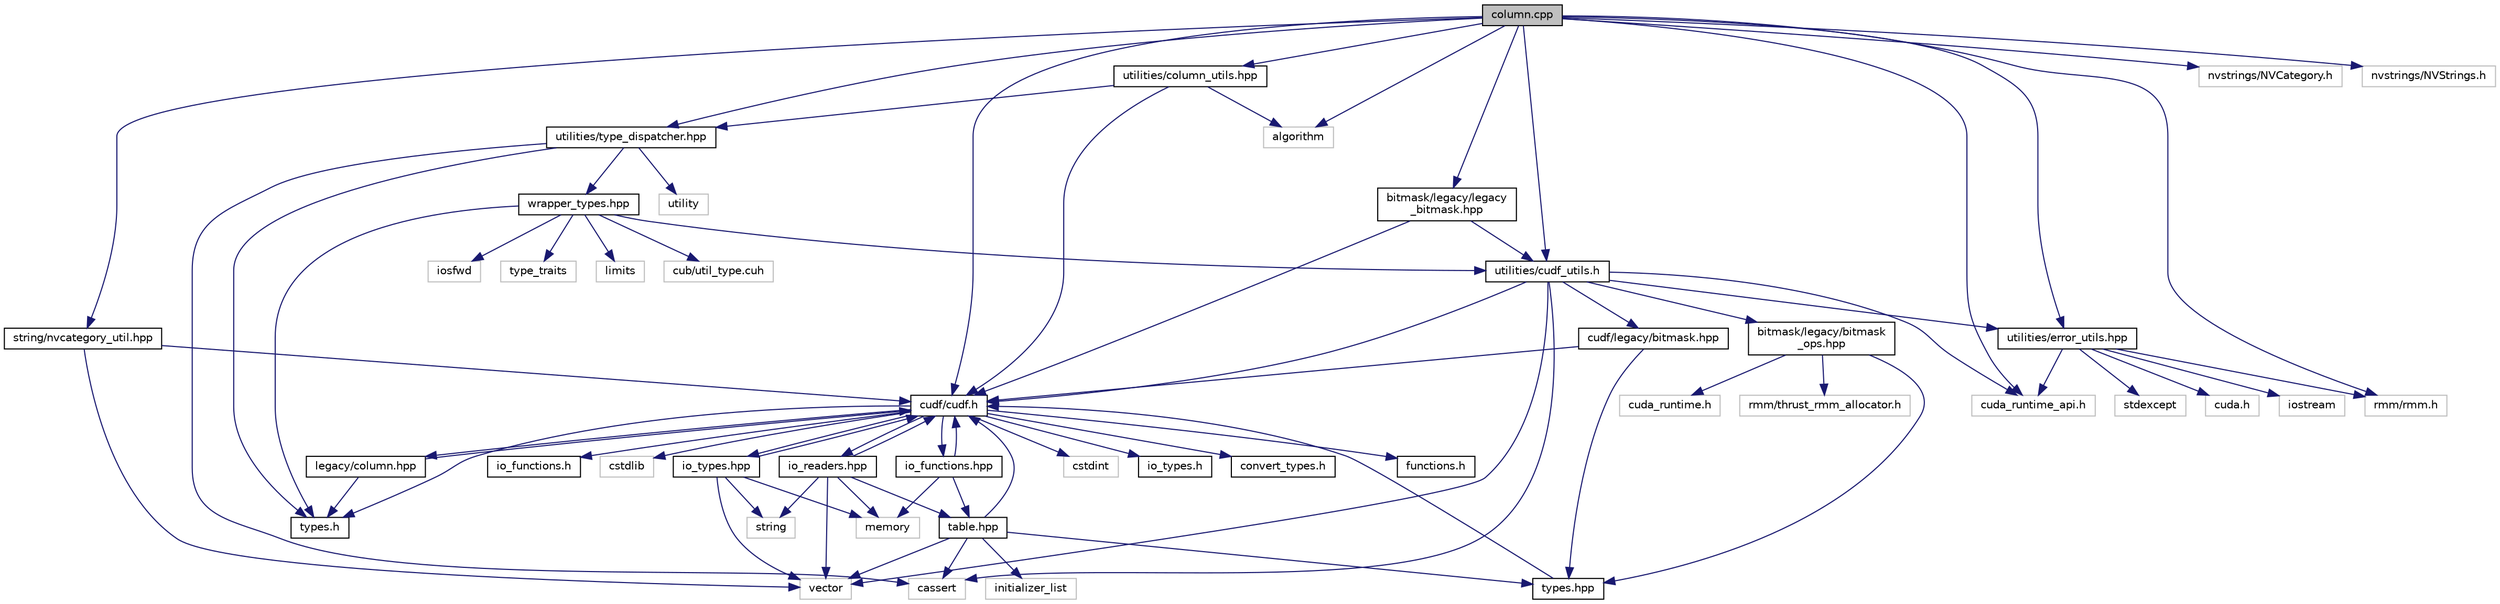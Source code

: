 digraph "column.cpp"
{
  edge [fontname="Helvetica",fontsize="10",labelfontname="Helvetica",labelfontsize="10"];
  node [fontname="Helvetica",fontsize="10",shape=record];
  Node0 [label="column.cpp",height=0.2,width=0.4,color="black", fillcolor="grey75", style="filled", fontcolor="black"];
  Node0 -> Node1 [color="midnightblue",fontsize="10",style="solid",fontname="Helvetica"];
  Node1 [label="cudf/cudf.h",height=0.2,width=0.4,color="black", fillcolor="white", style="filled",URL="$cudf_8h_source.html"];
  Node1 -> Node2 [color="midnightblue",fontsize="10",style="solid",fontname="Helvetica"];
  Node2 [label="cstdlib",height=0.2,width=0.4,color="grey75", fillcolor="white", style="filled"];
  Node1 -> Node3 [color="midnightblue",fontsize="10",style="solid",fontname="Helvetica"];
  Node3 [label="cstdint",height=0.2,width=0.4,color="grey75", fillcolor="white", style="filled"];
  Node1 -> Node4 [color="midnightblue",fontsize="10",style="solid",fontname="Helvetica"];
  Node4 [label="types.h",height=0.2,width=0.4,color="black", fillcolor="white", style="filled",URL="$types_8h_source.html"];
  Node1 -> Node5 [color="midnightblue",fontsize="10",style="solid",fontname="Helvetica"];
  Node5 [label="io_types.h",height=0.2,width=0.4,color="black", fillcolor="white", style="filled",URL="$io__types_8h_source.html"];
  Node1 -> Node6 [color="midnightblue",fontsize="10",style="solid",fontname="Helvetica"];
  Node6 [label="convert_types.h",height=0.2,width=0.4,color="black", fillcolor="white", style="filled",URL="$convert__types_8h_source.html"];
  Node1 -> Node7 [color="midnightblue",fontsize="10",style="solid",fontname="Helvetica"];
  Node7 [label="io_types.hpp",height=0.2,width=0.4,color="black", fillcolor="white", style="filled",URL="$io__types_8hpp_source.html"];
  Node7 -> Node8 [color="midnightblue",fontsize="10",style="solid",fontname="Helvetica"];
  Node8 [label="string",height=0.2,width=0.4,color="grey75", fillcolor="white", style="filled"];
  Node7 -> Node9 [color="midnightblue",fontsize="10",style="solid",fontname="Helvetica"];
  Node9 [label="vector",height=0.2,width=0.4,color="grey75", fillcolor="white", style="filled"];
  Node7 -> Node10 [color="midnightblue",fontsize="10",style="solid",fontname="Helvetica"];
  Node10 [label="memory",height=0.2,width=0.4,color="grey75", fillcolor="white", style="filled"];
  Node7 -> Node1 [color="midnightblue",fontsize="10",style="solid",fontname="Helvetica"];
  Node1 -> Node11 [color="midnightblue",fontsize="10",style="solid",fontname="Helvetica"];
  Node11 [label="io_functions.hpp",height=0.2,width=0.4,color="black", fillcolor="white", style="filled",URL="$io__functions_8hpp_source.html"];
  Node11 -> Node1 [color="midnightblue",fontsize="10",style="solid",fontname="Helvetica"];
  Node11 -> Node12 [color="midnightblue",fontsize="10",style="solid",fontname="Helvetica"];
  Node12 [label="table.hpp",height=0.2,width=0.4,color="black", fillcolor="white", style="filled",URL="$table_8hpp_source.html"];
  Node12 -> Node1 [color="midnightblue",fontsize="10",style="solid",fontname="Helvetica"];
  Node12 -> Node13 [color="midnightblue",fontsize="10",style="solid",fontname="Helvetica"];
  Node13 [label="types.hpp",height=0.2,width=0.4,color="black", fillcolor="white", style="filled",URL="$types_8hpp.html",tooltip="Type declarations for libcudf. "];
  Node13 -> Node1 [color="midnightblue",fontsize="10",style="solid",fontname="Helvetica"];
  Node12 -> Node14 [color="midnightblue",fontsize="10",style="solid",fontname="Helvetica"];
  Node14 [label="cassert",height=0.2,width=0.4,color="grey75", fillcolor="white", style="filled"];
  Node12 -> Node15 [color="midnightblue",fontsize="10",style="solid",fontname="Helvetica"];
  Node15 [label="initializer_list",height=0.2,width=0.4,color="grey75", fillcolor="white", style="filled"];
  Node12 -> Node9 [color="midnightblue",fontsize="10",style="solid",fontname="Helvetica"];
  Node11 -> Node10 [color="midnightblue",fontsize="10",style="solid",fontname="Helvetica"];
  Node1 -> Node16 [color="midnightblue",fontsize="10",style="solid",fontname="Helvetica"];
  Node16 [label="io_readers.hpp",height=0.2,width=0.4,color="black", fillcolor="white", style="filled",URL="$io__readers_8hpp_source.html"];
  Node16 -> Node8 [color="midnightblue",fontsize="10",style="solid",fontname="Helvetica"];
  Node16 -> Node9 [color="midnightblue",fontsize="10",style="solid",fontname="Helvetica"];
  Node16 -> Node10 [color="midnightblue",fontsize="10",style="solid",fontname="Helvetica"];
  Node16 -> Node1 [color="midnightblue",fontsize="10",style="solid",fontname="Helvetica"];
  Node16 -> Node12 [color="midnightblue",fontsize="10",style="solid",fontname="Helvetica"];
  Node1 -> Node17 [color="midnightblue",fontsize="10",style="solid",fontname="Helvetica"];
  Node17 [label="legacy/column.hpp",height=0.2,width=0.4,color="black", fillcolor="white", style="filled",URL="$column_8hpp_source.html"];
  Node17 -> Node1 [color="midnightblue",fontsize="10",style="solid",fontname="Helvetica"];
  Node17 -> Node4 [color="midnightblue",fontsize="10",style="solid",fontname="Helvetica"];
  Node1 -> Node18 [color="midnightblue",fontsize="10",style="solid",fontname="Helvetica"];
  Node18 [label="functions.h",height=0.2,width=0.4,color="black", fillcolor="white", style="filled",URL="$functions_8h_source.html"];
  Node1 -> Node19 [color="midnightblue",fontsize="10",style="solid",fontname="Helvetica"];
  Node19 [label="io_functions.h",height=0.2,width=0.4,color="black", fillcolor="white", style="filled",URL="$io__functions_8h_source.html"];
  Node0 -> Node20 [color="midnightblue",fontsize="10",style="solid",fontname="Helvetica"];
  Node20 [label="utilities/cudf_utils.h",height=0.2,width=0.4,color="black", fillcolor="white", style="filled",URL="$cudf__utils_8h_source.html"];
  Node20 -> Node21 [color="midnightblue",fontsize="10",style="solid",fontname="Helvetica"];
  Node21 [label="utilities/error_utils.hpp",height=0.2,width=0.4,color="black", fillcolor="white", style="filled",URL="$error__utils_8hpp_source.html"];
  Node21 -> Node22 [color="midnightblue",fontsize="10",style="solid",fontname="Helvetica"];
  Node22 [label="cuda.h",height=0.2,width=0.4,color="grey75", fillcolor="white", style="filled"];
  Node21 -> Node23 [color="midnightblue",fontsize="10",style="solid",fontname="Helvetica"];
  Node23 [label="cuda_runtime_api.h",height=0.2,width=0.4,color="grey75", fillcolor="white", style="filled"];
  Node21 -> Node24 [color="midnightblue",fontsize="10",style="solid",fontname="Helvetica"];
  Node24 [label="iostream",height=0.2,width=0.4,color="grey75", fillcolor="white", style="filled"];
  Node21 -> Node25 [color="midnightblue",fontsize="10",style="solid",fontname="Helvetica"];
  Node25 [label="stdexcept",height=0.2,width=0.4,color="grey75", fillcolor="white", style="filled"];
  Node21 -> Node26 [color="midnightblue",fontsize="10",style="solid",fontname="Helvetica"];
  Node26 [label="rmm/rmm.h",height=0.2,width=0.4,color="grey75", fillcolor="white", style="filled"];
  Node20 -> Node1 [color="midnightblue",fontsize="10",style="solid",fontname="Helvetica"];
  Node20 -> Node27 [color="midnightblue",fontsize="10",style="solid",fontname="Helvetica"];
  Node27 [label="bitmask/legacy/bitmask\l_ops.hpp",height=0.2,width=0.4,color="black", fillcolor="white", style="filled",URL="$bitmask__ops_8hpp.html",tooltip="Internal functions for bitmask operations. "];
  Node27 -> Node13 [color="midnightblue",fontsize="10",style="solid",fontname="Helvetica"];
  Node27 -> Node28 [color="midnightblue",fontsize="10",style="solid",fontname="Helvetica"];
  Node28 [label="cuda_runtime.h",height=0.2,width=0.4,color="grey75", fillcolor="white", style="filled"];
  Node27 -> Node29 [color="midnightblue",fontsize="10",style="solid",fontname="Helvetica"];
  Node29 [label="rmm/thrust_rmm_allocator.h",height=0.2,width=0.4,color="grey75", fillcolor="white", style="filled"];
  Node20 -> Node30 [color="midnightblue",fontsize="10",style="solid",fontname="Helvetica"];
  Node30 [label="cudf/legacy/bitmask.hpp",height=0.2,width=0.4,color="black", fillcolor="white", style="filled",URL="$bitmask_8hpp_source.html"];
  Node30 -> Node1 [color="midnightblue",fontsize="10",style="solid",fontname="Helvetica"];
  Node30 -> Node13 [color="midnightblue",fontsize="10",style="solid",fontname="Helvetica"];
  Node20 -> Node23 [color="midnightblue",fontsize="10",style="solid",fontname="Helvetica"];
  Node20 -> Node9 [color="midnightblue",fontsize="10",style="solid",fontname="Helvetica"];
  Node20 -> Node14 [color="midnightblue",fontsize="10",style="solid",fontname="Helvetica"];
  Node0 -> Node21 [color="midnightblue",fontsize="10",style="solid",fontname="Helvetica"];
  Node0 -> Node26 [color="midnightblue",fontsize="10",style="solid",fontname="Helvetica"];
  Node0 -> Node31 [color="midnightblue",fontsize="10",style="solid",fontname="Helvetica"];
  Node31 [label="utilities/column_utils.hpp",height=0.2,width=0.4,color="black", fillcolor="white", style="filled",URL="$column__utils_8hpp_source.html"];
  Node31 -> Node32 [color="midnightblue",fontsize="10",style="solid",fontname="Helvetica"];
  Node32 [label="utilities/type_dispatcher.hpp",height=0.2,width=0.4,color="black", fillcolor="white", style="filled",URL="$type__dispatcher_8hpp_source.html"];
  Node32 -> Node33 [color="midnightblue",fontsize="10",style="solid",fontname="Helvetica"];
  Node33 [label="wrapper_types.hpp",height=0.2,width=0.4,color="black", fillcolor="white", style="filled",URL="$wrapper__types_8hpp.html",tooltip="Wrapper structs for for the non-fundamental gdf_dtype types. "];
  Node33 -> Node4 [color="midnightblue",fontsize="10",style="solid",fontname="Helvetica"];
  Node33 -> Node20 [color="midnightblue",fontsize="10",style="solid",fontname="Helvetica"];
  Node33 -> Node34 [color="midnightblue",fontsize="10",style="solid",fontname="Helvetica"];
  Node34 [label="cub/util_type.cuh",height=0.2,width=0.4,color="grey75", fillcolor="white", style="filled"];
  Node33 -> Node35 [color="midnightblue",fontsize="10",style="solid",fontname="Helvetica"];
  Node35 [label="iosfwd",height=0.2,width=0.4,color="grey75", fillcolor="white", style="filled"];
  Node33 -> Node36 [color="midnightblue",fontsize="10",style="solid",fontname="Helvetica"];
  Node36 [label="type_traits",height=0.2,width=0.4,color="grey75", fillcolor="white", style="filled"];
  Node33 -> Node37 [color="midnightblue",fontsize="10",style="solid",fontname="Helvetica"];
  Node37 [label="limits",height=0.2,width=0.4,color="grey75", fillcolor="white", style="filled"];
  Node32 -> Node4 [color="midnightblue",fontsize="10",style="solid",fontname="Helvetica"];
  Node32 -> Node14 [color="midnightblue",fontsize="10",style="solid",fontname="Helvetica"];
  Node32 -> Node38 [color="midnightblue",fontsize="10",style="solid",fontname="Helvetica"];
  Node38 [label="utility",height=0.2,width=0.4,color="grey75", fillcolor="white", style="filled"];
  Node31 -> Node1 [color="midnightblue",fontsize="10",style="solid",fontname="Helvetica"];
  Node31 -> Node39 [color="midnightblue",fontsize="10",style="solid",fontname="Helvetica"];
  Node39 [label="algorithm",height=0.2,width=0.4,color="grey75", fillcolor="white", style="filled"];
  Node0 -> Node32 [color="midnightblue",fontsize="10",style="solid",fontname="Helvetica"];
  Node0 -> Node40 [color="midnightblue",fontsize="10",style="solid",fontname="Helvetica"];
  Node40 [label="string/nvcategory_util.hpp",height=0.2,width=0.4,color="black", fillcolor="white", style="filled",URL="$nvcategory__util_8hpp_source.html"];
  Node40 -> Node1 [color="midnightblue",fontsize="10",style="solid",fontname="Helvetica"];
  Node40 -> Node9 [color="midnightblue",fontsize="10",style="solid",fontname="Helvetica"];
  Node0 -> Node41 [color="midnightblue",fontsize="10",style="solid",fontname="Helvetica"];
  Node41 [label="bitmask/legacy/legacy\l_bitmask.hpp",height=0.2,width=0.4,color="black", fillcolor="white", style="filled",URL="$legacy__bitmask_8hpp_source.html"];
  Node41 -> Node1 [color="midnightblue",fontsize="10",style="solid",fontname="Helvetica"];
  Node41 -> Node20 [color="midnightblue",fontsize="10",style="solid",fontname="Helvetica"];
  Node0 -> Node23 [color="midnightblue",fontsize="10",style="solid",fontname="Helvetica"];
  Node0 -> Node39 [color="midnightblue",fontsize="10",style="solid",fontname="Helvetica"];
  Node0 -> Node42 [color="midnightblue",fontsize="10",style="solid",fontname="Helvetica"];
  Node42 [label="nvstrings/NVCategory.h",height=0.2,width=0.4,color="grey75", fillcolor="white", style="filled"];
  Node0 -> Node43 [color="midnightblue",fontsize="10",style="solid",fontname="Helvetica"];
  Node43 [label="nvstrings/NVStrings.h",height=0.2,width=0.4,color="grey75", fillcolor="white", style="filled"];
}
